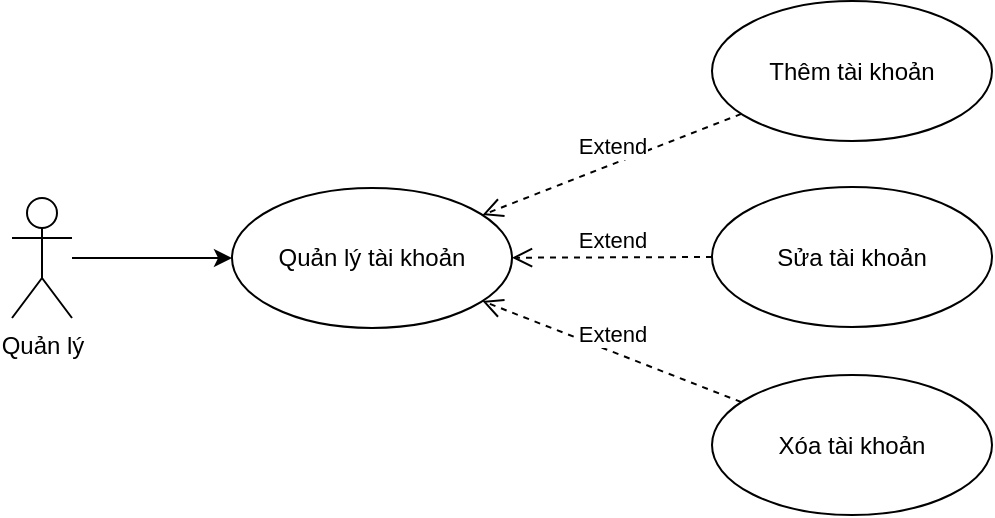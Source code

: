 <mxfile version="24.9.1">
  <diagram name="Trang-1" id="BVFBIw1P5_Cg4yFc-Cm5">
    <mxGraphModel dx="1050" dy="522" grid="1" gridSize="10" guides="1" tooltips="1" connect="1" arrows="1" fold="1" page="1" pageScale="1" pageWidth="827" pageHeight="1169" math="0" shadow="0">
      <root>
        <mxCell id="0" />
        <mxCell id="1" parent="0" />
        <mxCell id="TOuo_Lpqamee4O4P2Cuv-3" style="edgeStyle=orthogonalEdgeStyle;rounded=0;orthogonalLoop=1;jettySize=auto;html=1;entryX=0;entryY=0.5;entryDx=0;entryDy=0;" edge="1" parent="1" source="TOuo_Lpqamee4O4P2Cuv-1" target="TOuo_Lpqamee4O4P2Cuv-2">
          <mxGeometry relative="1" as="geometry" />
        </mxCell>
        <mxCell id="TOuo_Lpqamee4O4P2Cuv-1" value="Quản lý" style="shape=umlActor;verticalLabelPosition=bottom;verticalAlign=top;html=1;outlineConnect=0;" vertex="1" parent="1">
          <mxGeometry x="80" y="110" width="30" height="60" as="geometry" />
        </mxCell>
        <mxCell id="TOuo_Lpqamee4O4P2Cuv-2" value="Quản lý tài khoản" style="ellipse;whiteSpace=wrap;html=1;" vertex="1" parent="1">
          <mxGeometry x="190" y="105" width="140" height="70" as="geometry" />
        </mxCell>
        <mxCell id="TOuo_Lpqamee4O4P2Cuv-4" value="Extend" style="html=1;verticalAlign=bottom;endArrow=open;dashed=1;endSize=8;curved=0;rounded=0;" edge="1" parent="1" source="TOuo_Lpqamee4O4P2Cuv-5" target="TOuo_Lpqamee4O4P2Cuv-2">
          <mxGeometry relative="1" as="geometry">
            <mxPoint x="440" y="110" as="sourcePoint" />
            <mxPoint x="360" y="110" as="targetPoint" />
          </mxGeometry>
        </mxCell>
        <mxCell id="TOuo_Lpqamee4O4P2Cuv-5" value="Thêm tài khoản" style="ellipse;whiteSpace=wrap;html=1;" vertex="1" parent="1">
          <mxGeometry x="430" y="11.5" width="140" height="70" as="geometry" />
        </mxCell>
        <mxCell id="TOuo_Lpqamee4O4P2Cuv-6" value="Sửa tài khoản" style="ellipse;whiteSpace=wrap;html=1;" vertex="1" parent="1">
          <mxGeometry x="430" y="104.5" width="140" height="70" as="geometry" />
        </mxCell>
        <mxCell id="TOuo_Lpqamee4O4P2Cuv-7" value="Extend" style="html=1;verticalAlign=bottom;endArrow=open;dashed=1;endSize=8;curved=0;rounded=0;" edge="1" parent="1" source="TOuo_Lpqamee4O4P2Cuv-6" target="TOuo_Lpqamee4O4P2Cuv-2">
          <mxGeometry relative="1" as="geometry">
            <mxPoint x="451" y="93" as="sourcePoint" />
            <mxPoint x="329" y="131" as="targetPoint" />
          </mxGeometry>
        </mxCell>
        <mxCell id="TOuo_Lpqamee4O4P2Cuv-8" value="Xóa tài khoản" style="ellipse;whiteSpace=wrap;html=1;" vertex="1" parent="1">
          <mxGeometry x="430" y="198.5" width="140" height="70" as="geometry" />
        </mxCell>
        <mxCell id="TOuo_Lpqamee4O4P2Cuv-9" value="Extend" style="html=1;verticalAlign=bottom;endArrow=open;dashed=1;endSize=8;curved=0;rounded=0;" edge="1" parent="1" source="TOuo_Lpqamee4O4P2Cuv-8" target="TOuo_Lpqamee4O4P2Cuv-2">
          <mxGeometry relative="1" as="geometry">
            <mxPoint x="441" y="168" as="sourcePoint" />
            <mxPoint x="339" y="157" as="targetPoint" />
          </mxGeometry>
        </mxCell>
      </root>
    </mxGraphModel>
  </diagram>
</mxfile>
